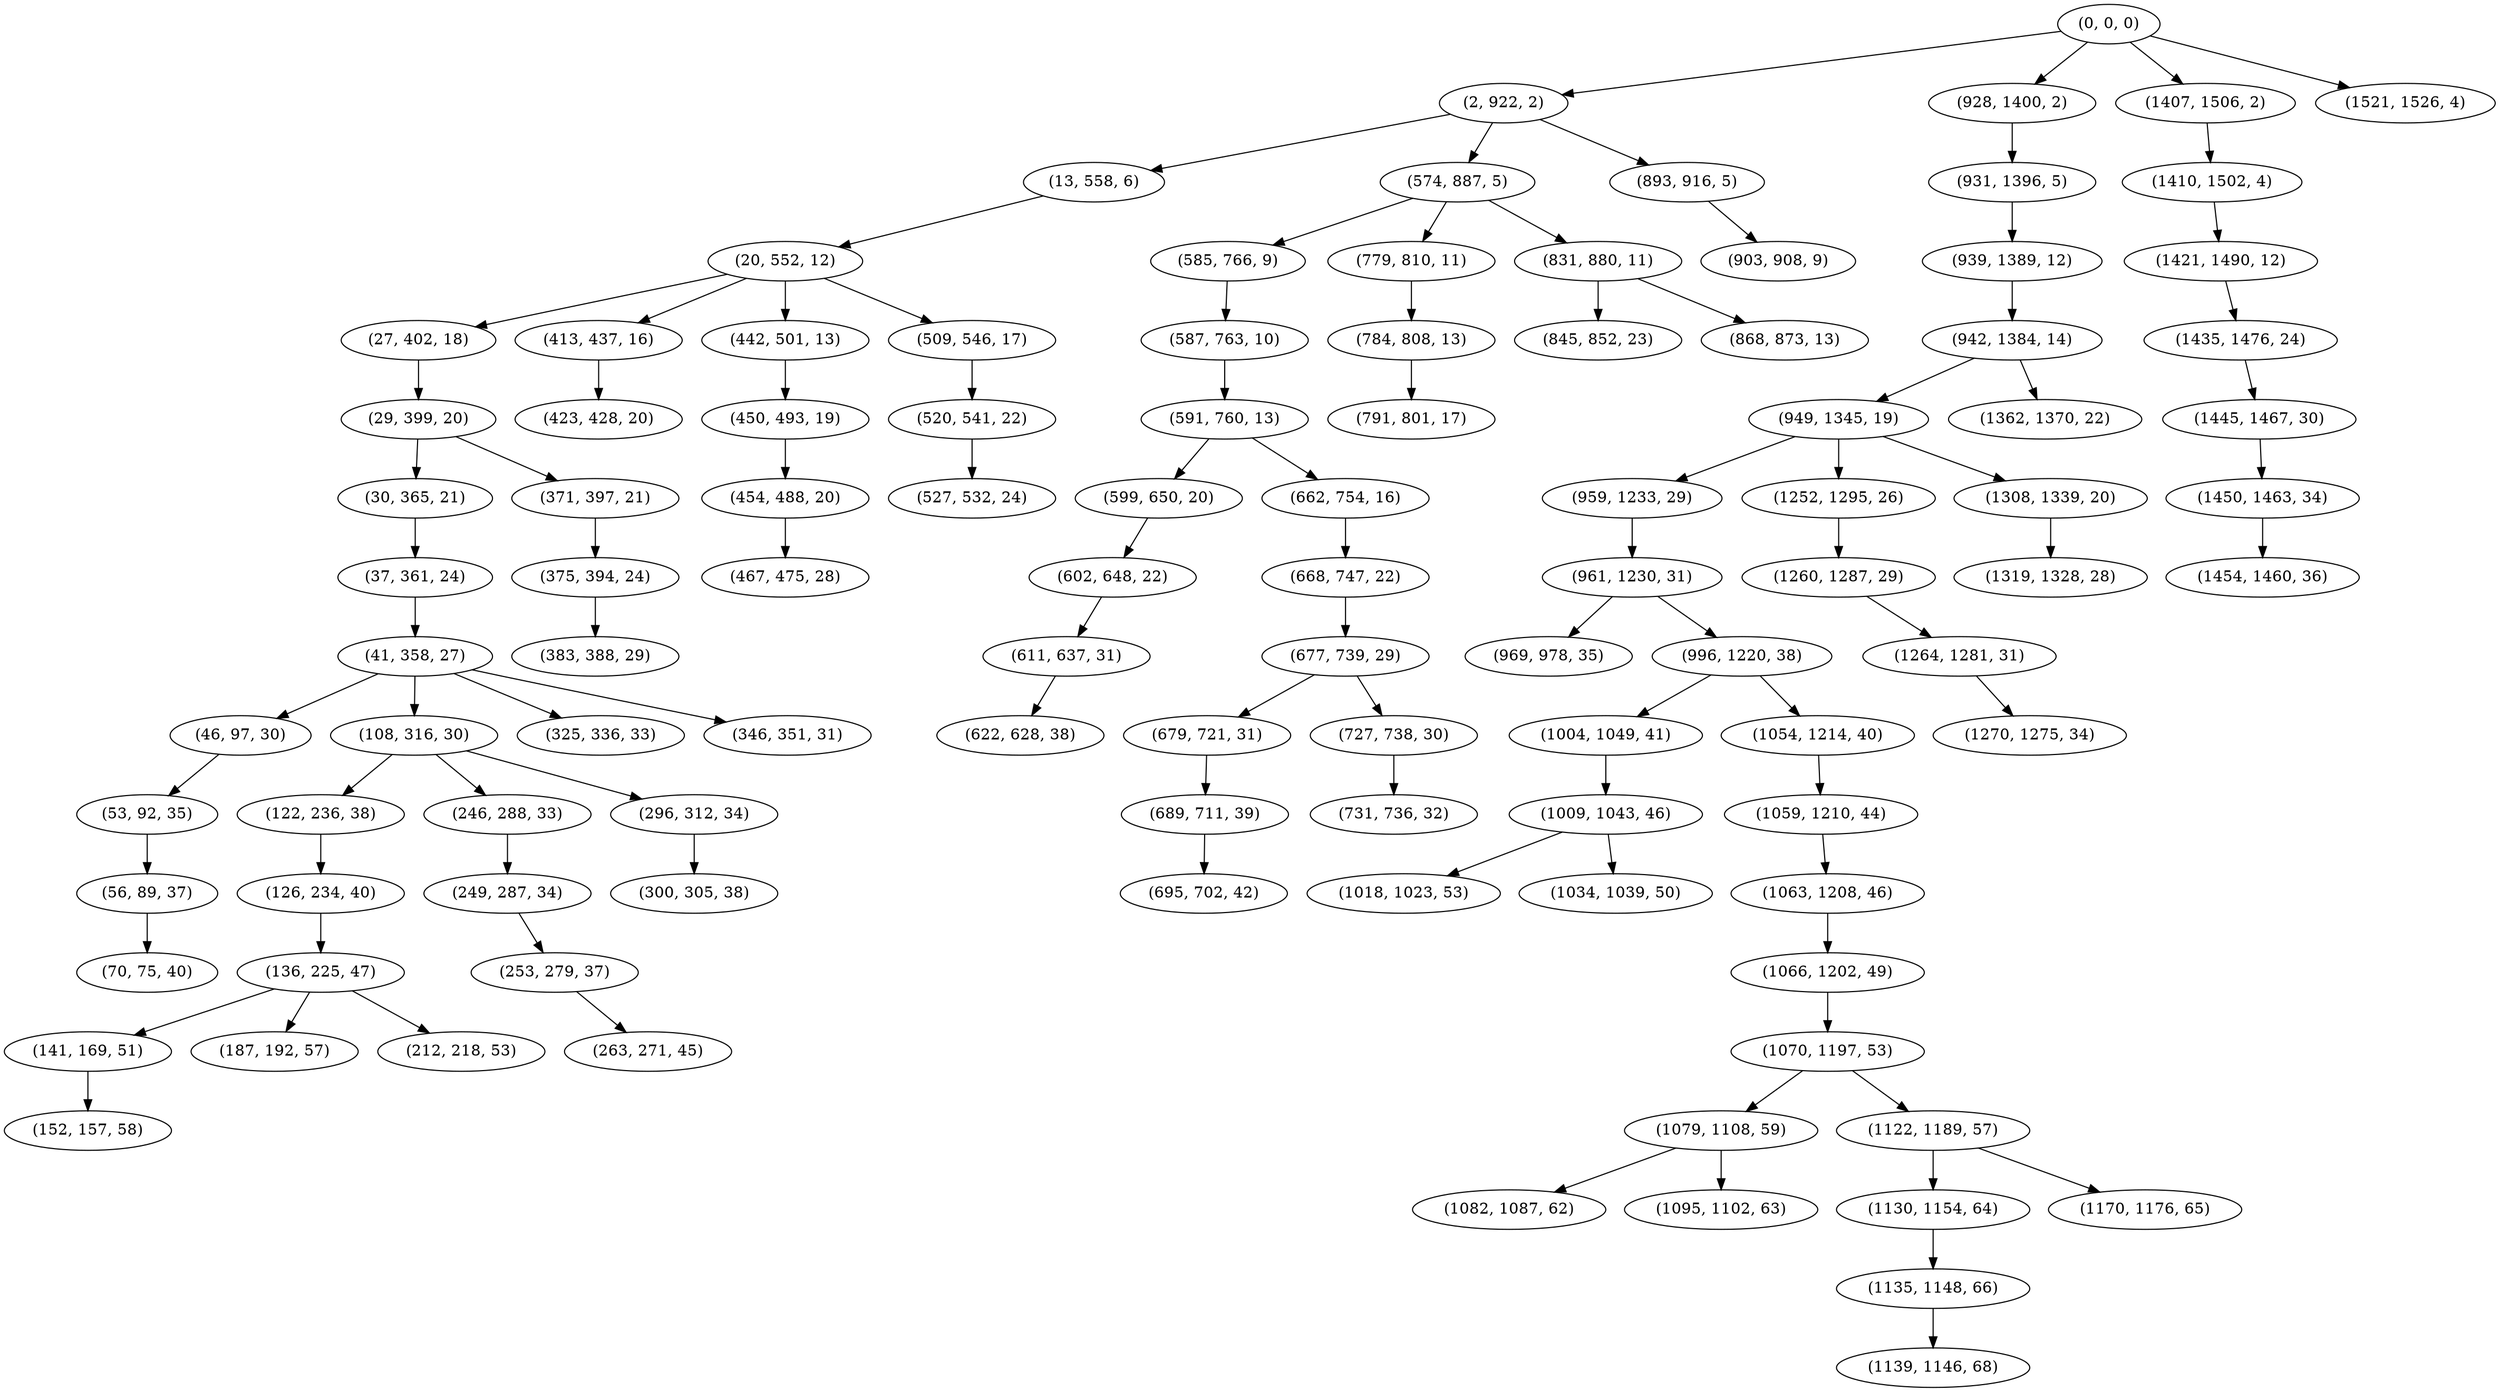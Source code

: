 digraph tree {
    "(0, 0, 0)";
    "(2, 922, 2)";
    "(13, 558, 6)";
    "(20, 552, 12)";
    "(27, 402, 18)";
    "(29, 399, 20)";
    "(30, 365, 21)";
    "(37, 361, 24)";
    "(41, 358, 27)";
    "(46, 97, 30)";
    "(53, 92, 35)";
    "(56, 89, 37)";
    "(70, 75, 40)";
    "(108, 316, 30)";
    "(122, 236, 38)";
    "(126, 234, 40)";
    "(136, 225, 47)";
    "(141, 169, 51)";
    "(152, 157, 58)";
    "(187, 192, 57)";
    "(212, 218, 53)";
    "(246, 288, 33)";
    "(249, 287, 34)";
    "(253, 279, 37)";
    "(263, 271, 45)";
    "(296, 312, 34)";
    "(300, 305, 38)";
    "(325, 336, 33)";
    "(346, 351, 31)";
    "(371, 397, 21)";
    "(375, 394, 24)";
    "(383, 388, 29)";
    "(413, 437, 16)";
    "(423, 428, 20)";
    "(442, 501, 13)";
    "(450, 493, 19)";
    "(454, 488, 20)";
    "(467, 475, 28)";
    "(509, 546, 17)";
    "(520, 541, 22)";
    "(527, 532, 24)";
    "(574, 887, 5)";
    "(585, 766, 9)";
    "(587, 763, 10)";
    "(591, 760, 13)";
    "(599, 650, 20)";
    "(602, 648, 22)";
    "(611, 637, 31)";
    "(622, 628, 38)";
    "(662, 754, 16)";
    "(668, 747, 22)";
    "(677, 739, 29)";
    "(679, 721, 31)";
    "(689, 711, 39)";
    "(695, 702, 42)";
    "(727, 738, 30)";
    "(731, 736, 32)";
    "(779, 810, 11)";
    "(784, 808, 13)";
    "(791, 801, 17)";
    "(831, 880, 11)";
    "(845, 852, 23)";
    "(868, 873, 13)";
    "(893, 916, 5)";
    "(903, 908, 9)";
    "(928, 1400, 2)";
    "(931, 1396, 5)";
    "(939, 1389, 12)";
    "(942, 1384, 14)";
    "(949, 1345, 19)";
    "(959, 1233, 29)";
    "(961, 1230, 31)";
    "(969, 978, 35)";
    "(996, 1220, 38)";
    "(1004, 1049, 41)";
    "(1009, 1043, 46)";
    "(1018, 1023, 53)";
    "(1034, 1039, 50)";
    "(1054, 1214, 40)";
    "(1059, 1210, 44)";
    "(1063, 1208, 46)";
    "(1066, 1202, 49)";
    "(1070, 1197, 53)";
    "(1079, 1108, 59)";
    "(1082, 1087, 62)";
    "(1095, 1102, 63)";
    "(1122, 1189, 57)";
    "(1130, 1154, 64)";
    "(1135, 1148, 66)";
    "(1139, 1146, 68)";
    "(1170, 1176, 65)";
    "(1252, 1295, 26)";
    "(1260, 1287, 29)";
    "(1264, 1281, 31)";
    "(1270, 1275, 34)";
    "(1308, 1339, 20)";
    "(1319, 1328, 28)";
    "(1362, 1370, 22)";
    "(1407, 1506, 2)";
    "(1410, 1502, 4)";
    "(1421, 1490, 12)";
    "(1435, 1476, 24)";
    "(1445, 1467, 30)";
    "(1450, 1463, 34)";
    "(1454, 1460, 36)";
    "(1521, 1526, 4)";
    "(0, 0, 0)" -> "(2, 922, 2)";
    "(0, 0, 0)" -> "(928, 1400, 2)";
    "(0, 0, 0)" -> "(1407, 1506, 2)";
    "(0, 0, 0)" -> "(1521, 1526, 4)";
    "(2, 922, 2)" -> "(13, 558, 6)";
    "(2, 922, 2)" -> "(574, 887, 5)";
    "(2, 922, 2)" -> "(893, 916, 5)";
    "(13, 558, 6)" -> "(20, 552, 12)";
    "(20, 552, 12)" -> "(27, 402, 18)";
    "(20, 552, 12)" -> "(413, 437, 16)";
    "(20, 552, 12)" -> "(442, 501, 13)";
    "(20, 552, 12)" -> "(509, 546, 17)";
    "(27, 402, 18)" -> "(29, 399, 20)";
    "(29, 399, 20)" -> "(30, 365, 21)";
    "(29, 399, 20)" -> "(371, 397, 21)";
    "(30, 365, 21)" -> "(37, 361, 24)";
    "(37, 361, 24)" -> "(41, 358, 27)";
    "(41, 358, 27)" -> "(46, 97, 30)";
    "(41, 358, 27)" -> "(108, 316, 30)";
    "(41, 358, 27)" -> "(325, 336, 33)";
    "(41, 358, 27)" -> "(346, 351, 31)";
    "(46, 97, 30)" -> "(53, 92, 35)";
    "(53, 92, 35)" -> "(56, 89, 37)";
    "(56, 89, 37)" -> "(70, 75, 40)";
    "(108, 316, 30)" -> "(122, 236, 38)";
    "(108, 316, 30)" -> "(246, 288, 33)";
    "(108, 316, 30)" -> "(296, 312, 34)";
    "(122, 236, 38)" -> "(126, 234, 40)";
    "(126, 234, 40)" -> "(136, 225, 47)";
    "(136, 225, 47)" -> "(141, 169, 51)";
    "(136, 225, 47)" -> "(187, 192, 57)";
    "(136, 225, 47)" -> "(212, 218, 53)";
    "(141, 169, 51)" -> "(152, 157, 58)";
    "(246, 288, 33)" -> "(249, 287, 34)";
    "(249, 287, 34)" -> "(253, 279, 37)";
    "(253, 279, 37)" -> "(263, 271, 45)";
    "(296, 312, 34)" -> "(300, 305, 38)";
    "(371, 397, 21)" -> "(375, 394, 24)";
    "(375, 394, 24)" -> "(383, 388, 29)";
    "(413, 437, 16)" -> "(423, 428, 20)";
    "(442, 501, 13)" -> "(450, 493, 19)";
    "(450, 493, 19)" -> "(454, 488, 20)";
    "(454, 488, 20)" -> "(467, 475, 28)";
    "(509, 546, 17)" -> "(520, 541, 22)";
    "(520, 541, 22)" -> "(527, 532, 24)";
    "(574, 887, 5)" -> "(585, 766, 9)";
    "(574, 887, 5)" -> "(779, 810, 11)";
    "(574, 887, 5)" -> "(831, 880, 11)";
    "(585, 766, 9)" -> "(587, 763, 10)";
    "(587, 763, 10)" -> "(591, 760, 13)";
    "(591, 760, 13)" -> "(599, 650, 20)";
    "(591, 760, 13)" -> "(662, 754, 16)";
    "(599, 650, 20)" -> "(602, 648, 22)";
    "(602, 648, 22)" -> "(611, 637, 31)";
    "(611, 637, 31)" -> "(622, 628, 38)";
    "(662, 754, 16)" -> "(668, 747, 22)";
    "(668, 747, 22)" -> "(677, 739, 29)";
    "(677, 739, 29)" -> "(679, 721, 31)";
    "(677, 739, 29)" -> "(727, 738, 30)";
    "(679, 721, 31)" -> "(689, 711, 39)";
    "(689, 711, 39)" -> "(695, 702, 42)";
    "(727, 738, 30)" -> "(731, 736, 32)";
    "(779, 810, 11)" -> "(784, 808, 13)";
    "(784, 808, 13)" -> "(791, 801, 17)";
    "(831, 880, 11)" -> "(845, 852, 23)";
    "(831, 880, 11)" -> "(868, 873, 13)";
    "(893, 916, 5)" -> "(903, 908, 9)";
    "(928, 1400, 2)" -> "(931, 1396, 5)";
    "(931, 1396, 5)" -> "(939, 1389, 12)";
    "(939, 1389, 12)" -> "(942, 1384, 14)";
    "(942, 1384, 14)" -> "(949, 1345, 19)";
    "(942, 1384, 14)" -> "(1362, 1370, 22)";
    "(949, 1345, 19)" -> "(959, 1233, 29)";
    "(949, 1345, 19)" -> "(1252, 1295, 26)";
    "(949, 1345, 19)" -> "(1308, 1339, 20)";
    "(959, 1233, 29)" -> "(961, 1230, 31)";
    "(961, 1230, 31)" -> "(969, 978, 35)";
    "(961, 1230, 31)" -> "(996, 1220, 38)";
    "(996, 1220, 38)" -> "(1004, 1049, 41)";
    "(996, 1220, 38)" -> "(1054, 1214, 40)";
    "(1004, 1049, 41)" -> "(1009, 1043, 46)";
    "(1009, 1043, 46)" -> "(1018, 1023, 53)";
    "(1009, 1043, 46)" -> "(1034, 1039, 50)";
    "(1054, 1214, 40)" -> "(1059, 1210, 44)";
    "(1059, 1210, 44)" -> "(1063, 1208, 46)";
    "(1063, 1208, 46)" -> "(1066, 1202, 49)";
    "(1066, 1202, 49)" -> "(1070, 1197, 53)";
    "(1070, 1197, 53)" -> "(1079, 1108, 59)";
    "(1070, 1197, 53)" -> "(1122, 1189, 57)";
    "(1079, 1108, 59)" -> "(1082, 1087, 62)";
    "(1079, 1108, 59)" -> "(1095, 1102, 63)";
    "(1122, 1189, 57)" -> "(1130, 1154, 64)";
    "(1122, 1189, 57)" -> "(1170, 1176, 65)";
    "(1130, 1154, 64)" -> "(1135, 1148, 66)";
    "(1135, 1148, 66)" -> "(1139, 1146, 68)";
    "(1252, 1295, 26)" -> "(1260, 1287, 29)";
    "(1260, 1287, 29)" -> "(1264, 1281, 31)";
    "(1264, 1281, 31)" -> "(1270, 1275, 34)";
    "(1308, 1339, 20)" -> "(1319, 1328, 28)";
    "(1407, 1506, 2)" -> "(1410, 1502, 4)";
    "(1410, 1502, 4)" -> "(1421, 1490, 12)";
    "(1421, 1490, 12)" -> "(1435, 1476, 24)";
    "(1435, 1476, 24)" -> "(1445, 1467, 30)";
    "(1445, 1467, 30)" -> "(1450, 1463, 34)";
    "(1450, 1463, 34)" -> "(1454, 1460, 36)";
}
